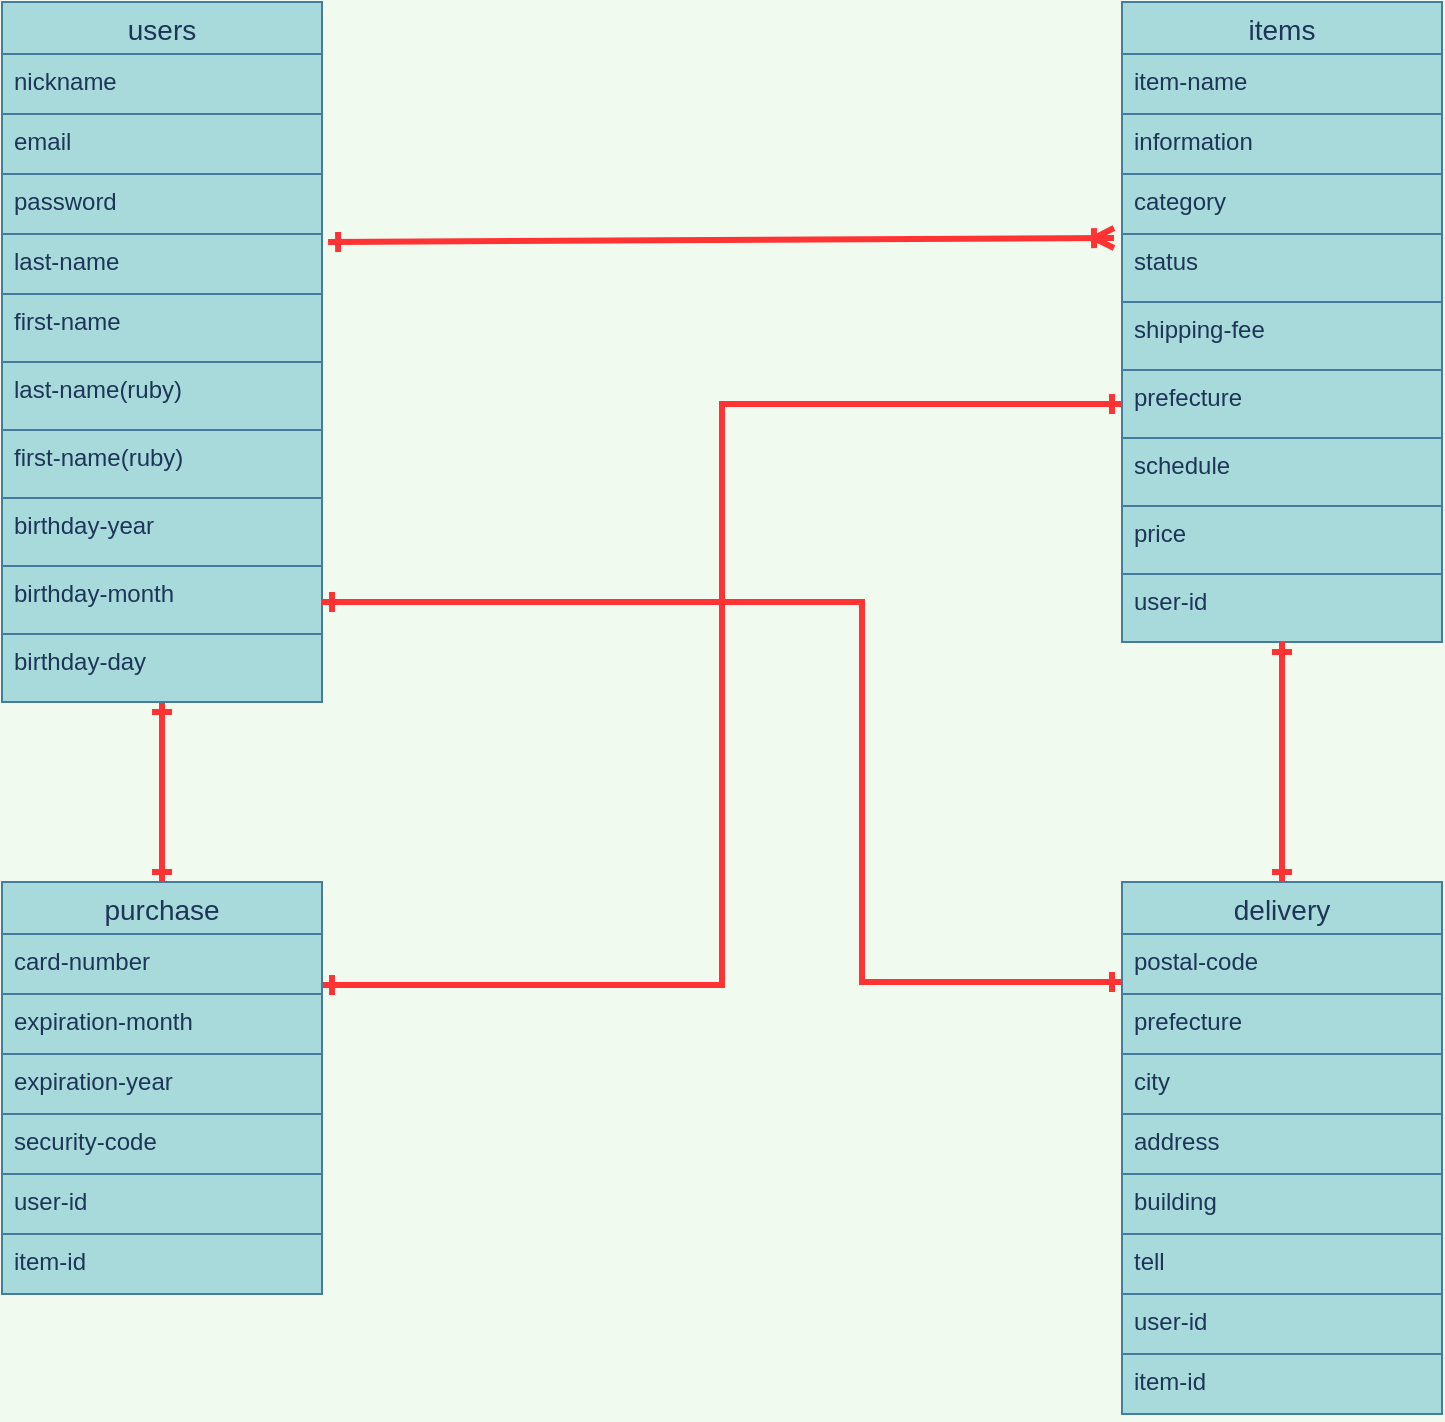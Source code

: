 <mxfile>
    <diagram id="R94taoKARanOBccKUu1p" name="ページ1">
        <mxGraphModel dx="913" dy="3161" grid="1" gridSize="10" guides="1" tooltips="1" connect="1" arrows="1" fold="1" page="1" pageScale="1" pageWidth="1169" pageHeight="827" background="#F1FAEE" math="0" shadow="0">
            <root>
                <mxCell id="0"/>
                <mxCell id="1" parent="0"/>
                <mxCell id="105" style="edgeStyle=orthogonalEdgeStyle;curved=0;rounded=1;sketch=0;orthogonalLoop=1;jettySize=auto;html=1;exitX=0.5;exitY=1;exitDx=0;exitDy=0;strokeColor=#FF3333;fillColor=#A8DADC;fontColor=#FF3333;strokeWidth=3;startArrow=ERone;startFill=0;endArrow=ERone;endFill=0;" edge="1" parent="1" source="2" target="31">
                    <mxGeometry relative="1" as="geometry"/>
                </mxCell>
                <mxCell id="2" value="users" style="swimlane;fontStyle=0;childLayout=stackLayout;horizontal=1;startSize=26;horizontalStack=0;resizeParent=1;resizeParentMax=0;resizeLast=0;collapsible=1;marginBottom=0;align=center;fontSize=14;fillColor=#A8DADC;strokeColor=#457B9D;fontColor=#1D3557;" vertex="1" parent="1">
                    <mxGeometry x="200" y="-2400" width="160" height="350" as="geometry"/>
                </mxCell>
                <mxCell id="3" value="nickname" style="text;strokeColor=#457B9D;fillColor=#A8DADC;spacingLeft=4;spacingRight=4;overflow=hidden;rotatable=0;points=[[0,0.5],[1,0.5]];portConstraint=eastwest;fontSize=12;fontColor=#1D3557;" vertex="1" parent="2">
                    <mxGeometry y="26" width="160" height="30" as="geometry"/>
                </mxCell>
                <mxCell id="7" value="email" style="text;strokeColor=#457B9D;fillColor=#A8DADC;spacingLeft=4;spacingRight=4;overflow=hidden;rotatable=0;points=[[0,0.5],[1,0.5]];portConstraint=eastwest;fontSize=12;fontColor=#1D3557;" vertex="1" parent="2">
                    <mxGeometry y="56" width="160" height="30" as="geometry"/>
                </mxCell>
                <mxCell id="26" value="password" style="text;strokeColor=#457B9D;fillColor=#A8DADC;spacingLeft=4;spacingRight=4;overflow=hidden;rotatable=0;points=[[0,0.5],[1,0.5]];portConstraint=eastwest;fontSize=12;fontColor=#1D3557;" vertex="1" parent="2">
                    <mxGeometry y="86" width="160" height="30" as="geometry"/>
                </mxCell>
                <mxCell id="8" value="last-name" style="text;strokeColor=#457B9D;fillColor=#A8DADC;spacingLeft=4;spacingRight=4;overflow=hidden;rotatable=0;points=[[0,0.5],[1,0.5]];portConstraint=eastwest;fontSize=12;fontColor=#1D3557;" vertex="1" parent="2">
                    <mxGeometry y="116" width="160" height="30" as="geometry"/>
                </mxCell>
                <mxCell id="5" value="first-name" style="text;strokeColor=#457B9D;fillColor=#A8DADC;spacingLeft=4;spacingRight=4;overflow=hidden;rotatable=0;points=[[0,0.5],[1,0.5]];portConstraint=eastwest;fontSize=12;fontColor=#1D3557;" vertex="1" parent="2">
                    <mxGeometry y="146" width="160" height="34" as="geometry"/>
                </mxCell>
                <mxCell id="9" value="last-name(ruby)" style="text;strokeColor=#457B9D;fillColor=#A8DADC;spacingLeft=4;spacingRight=4;overflow=hidden;rotatable=0;points=[[0,0.5],[1,0.5]];portConstraint=eastwest;fontSize=12;fontColor=#1D3557;" vertex="1" parent="2">
                    <mxGeometry y="180" width="160" height="34" as="geometry"/>
                </mxCell>
                <mxCell id="10" value="first-name(ruby)" style="text;strokeColor=#457B9D;fillColor=#A8DADC;spacingLeft=4;spacingRight=4;overflow=hidden;rotatable=0;points=[[0,0.5],[1,0.5]];portConstraint=eastwest;fontSize=12;fontColor=#1D3557;" vertex="1" parent="2">
                    <mxGeometry y="214" width="160" height="34" as="geometry"/>
                </mxCell>
                <mxCell id="11" value="birthday-year" style="text;strokeColor=#457B9D;fillColor=#A8DADC;spacingLeft=4;spacingRight=4;overflow=hidden;rotatable=0;points=[[0,0.5],[1,0.5]];portConstraint=eastwest;fontSize=12;fontColor=#1D3557;" vertex="1" parent="2">
                    <mxGeometry y="248" width="160" height="34" as="geometry"/>
                </mxCell>
                <mxCell id="14" value="birthday-month" style="text;strokeColor=#457B9D;fillColor=#A8DADC;spacingLeft=4;spacingRight=4;overflow=hidden;rotatable=0;points=[[0,0.5],[1,0.5]];portConstraint=eastwest;fontSize=12;fontColor=#1D3557;" vertex="1" parent="2">
                    <mxGeometry y="282" width="160" height="34" as="geometry"/>
                </mxCell>
                <mxCell id="15" value="birthday-day" style="text;strokeColor=#457B9D;fillColor=#A8DADC;spacingLeft=4;spacingRight=4;overflow=hidden;rotatable=0;points=[[0,0.5],[1,0.5]];portConstraint=eastwest;fontSize=12;fontColor=#1D3557;" vertex="1" parent="2">
                    <mxGeometry y="316" width="160" height="34" as="geometry"/>
                </mxCell>
                <mxCell id="16" value="items" style="swimlane;fontStyle=0;childLayout=stackLayout;horizontal=1;startSize=26;horizontalStack=0;resizeParent=1;resizeParentMax=0;resizeLast=0;collapsible=1;marginBottom=0;align=center;fontSize=14;fillColor=#A8DADC;strokeColor=#457B9D;fontColor=#1D3557;" vertex="1" parent="1">
                    <mxGeometry x="760" y="-2400" width="160" height="320" as="geometry"/>
                </mxCell>
                <mxCell id="17" value="item-name" style="text;strokeColor=#457B9D;fillColor=#A8DADC;spacingLeft=4;spacingRight=4;overflow=hidden;rotatable=0;points=[[0,0.5],[1,0.5]];portConstraint=eastwest;fontSize=12;fontColor=#1D3557;" vertex="1" parent="16">
                    <mxGeometry y="26" width="160" height="30" as="geometry"/>
                </mxCell>
                <mxCell id="18" value="information" style="text;strokeColor=#457B9D;fillColor=#A8DADC;spacingLeft=4;spacingRight=4;overflow=hidden;rotatable=0;points=[[0,0.5],[1,0.5]];portConstraint=eastwest;fontSize=12;fontColor=#1D3557;" vertex="1" parent="16">
                    <mxGeometry y="56" width="160" height="30" as="geometry"/>
                </mxCell>
                <mxCell id="19" value="category" style="text;strokeColor=#457B9D;fillColor=#A8DADC;spacingLeft=4;spacingRight=4;overflow=hidden;rotatable=0;points=[[0,0.5],[1,0.5]];portConstraint=eastwest;fontSize=12;fontColor=#1D3557;" vertex="1" parent="16">
                    <mxGeometry y="86" width="160" height="30" as="geometry"/>
                </mxCell>
                <mxCell id="20" value="status" style="text;strokeColor=#457B9D;fillColor=#A8DADC;spacingLeft=4;spacingRight=4;overflow=hidden;rotatable=0;points=[[0,0.5],[1,0.5]];portConstraint=eastwest;fontSize=12;fontColor=#1D3557;" vertex="1" parent="16">
                    <mxGeometry y="116" width="160" height="34" as="geometry"/>
                </mxCell>
                <mxCell id="21" value="shipping-fee" style="text;strokeColor=#457B9D;fillColor=#A8DADC;spacingLeft=4;spacingRight=4;overflow=hidden;rotatable=0;points=[[0,0.5],[1,0.5]];portConstraint=eastwest;fontSize=12;fontColor=#1D3557;" vertex="1" parent="16">
                    <mxGeometry y="150" width="160" height="34" as="geometry"/>
                </mxCell>
                <mxCell id="22" value="prefecture" style="text;strokeColor=#457B9D;fillColor=#A8DADC;spacingLeft=4;spacingRight=4;overflow=hidden;rotatable=0;points=[[0,0.5],[1,0.5]];portConstraint=eastwest;fontSize=12;fontColor=#1D3557;" vertex="1" parent="16">
                    <mxGeometry y="184" width="160" height="34" as="geometry"/>
                </mxCell>
                <mxCell id="23" value="schedule" style="text;strokeColor=#457B9D;fillColor=#A8DADC;spacingLeft=4;spacingRight=4;overflow=hidden;rotatable=0;points=[[0,0.5],[1,0.5]];portConstraint=eastwest;fontSize=12;fontColor=#1D3557;" vertex="1" parent="16">
                    <mxGeometry y="218" width="160" height="34" as="geometry"/>
                </mxCell>
                <mxCell id="24" value="price" style="text;strokeColor=#457B9D;fillColor=#A8DADC;spacingLeft=4;spacingRight=4;overflow=hidden;rotatable=0;points=[[0,0.5],[1,0.5]];portConstraint=eastwest;fontSize=12;fontColor=#1D3557;" vertex="1" parent="16">
                    <mxGeometry y="252" width="160" height="34" as="geometry"/>
                </mxCell>
                <mxCell id="45" value="user-id" style="text;strokeColor=#457B9D;fillColor=#A8DADC;spacingLeft=4;spacingRight=4;overflow=hidden;rotatable=0;points=[[0,0.5],[1,0.5]];portConstraint=eastwest;fontSize=12;fontColor=#1D3557;" vertex="1" parent="16">
                    <mxGeometry y="286" width="160" height="34" as="geometry"/>
                </mxCell>
                <mxCell id="109" style="edgeStyle=orthogonalEdgeStyle;rounded=0;sketch=0;orthogonalLoop=1;jettySize=auto;html=1;exitX=1;exitY=0.25;exitDx=0;exitDy=0;startArrow=ERone;startFill=0;endArrow=ERone;endFill=0;strokeColor=#FF3333;strokeWidth=3;fillColor=#A8DADC;fontColor=#FF3333;entryX=0;entryY=0.5;entryDx=0;entryDy=0;" edge="1" parent="1" source="31" target="22">
                    <mxGeometry relative="1" as="geometry">
                        <mxPoint x="720" y="-2200" as="targetPoint"/>
                    </mxGeometry>
                </mxCell>
                <mxCell id="31" value="purchase" style="swimlane;fontStyle=0;childLayout=stackLayout;horizontal=1;startSize=26;horizontalStack=0;resizeParent=1;resizeParentMax=0;resizeLast=0;collapsible=1;marginBottom=0;align=center;fontSize=14;fillColor=#A8DADC;strokeColor=#457B9D;fontColor=#1D3557;" vertex="1" parent="1">
                    <mxGeometry x="200" y="-1960" width="160" height="206" as="geometry"/>
                </mxCell>
                <mxCell id="32" value="card-number" style="text;strokeColor=#457B9D;fillColor=#A8DADC;spacingLeft=4;spacingRight=4;overflow=hidden;rotatable=0;points=[[0,0.5],[1,0.5]];portConstraint=eastwest;fontSize=12;fontColor=#1D3557;" vertex="1" parent="31">
                    <mxGeometry y="26" width="160" height="30" as="geometry"/>
                </mxCell>
                <mxCell id="33" value="expiration-month" style="text;strokeColor=#457B9D;fillColor=#A8DADC;spacingLeft=4;spacingRight=4;overflow=hidden;rotatable=0;points=[[0,0.5],[1,0.5]];portConstraint=eastwest;fontSize=12;fontColor=#1D3557;" vertex="1" parent="31">
                    <mxGeometry y="56" width="160" height="30" as="geometry"/>
                </mxCell>
                <mxCell id="34" value="expiration-year" style="text;strokeColor=#457B9D;fillColor=#A8DADC;spacingLeft=4;spacingRight=4;overflow=hidden;rotatable=0;points=[[0,0.5],[1,0.5]];portConstraint=eastwest;fontSize=12;fontColor=#1D3557;" vertex="1" parent="31">
                    <mxGeometry y="86" width="160" height="30" as="geometry"/>
                </mxCell>
                <mxCell id="36" value="security-code" style="text;strokeColor=#457B9D;fillColor=#A8DADC;spacingLeft=4;spacingRight=4;overflow=hidden;rotatable=0;points=[[0,0.5],[1,0.5]];portConstraint=eastwest;fontSize=12;fontColor=#1D3557;" vertex="1" parent="31">
                    <mxGeometry y="116" width="160" height="30" as="geometry"/>
                </mxCell>
                <mxCell id="83" value="user-id" style="text;strokeColor=#457B9D;fillColor=#A8DADC;spacingLeft=4;spacingRight=4;overflow=hidden;rotatable=0;points=[[0,0.5],[1,0.5]];portConstraint=eastwest;fontSize=12;fontColor=#1D3557;" vertex="1" parent="31">
                    <mxGeometry y="146" width="160" height="30" as="geometry"/>
                </mxCell>
                <mxCell id="84" value="item-id" style="text;strokeColor=#457B9D;fillColor=#A8DADC;spacingLeft=4;spacingRight=4;overflow=hidden;rotatable=0;points=[[0,0.5],[1,0.5]];portConstraint=eastwest;fontSize=12;fontColor=#1D3557;" vertex="1" parent="31">
                    <mxGeometry y="176" width="160" height="30" as="geometry"/>
                </mxCell>
                <mxCell id="106" style="edgeStyle=orthogonalEdgeStyle;curved=0;rounded=1;sketch=0;orthogonalLoop=1;jettySize=auto;html=1;exitX=0.5;exitY=0;exitDx=0;exitDy=0;entryX=0.5;entryY=1;entryDx=0;entryDy=0;startArrow=ERone;startFill=0;endArrow=ERone;endFill=0;strokeColor=#FF3333;strokeWidth=3;fillColor=#A8DADC;fontColor=#FF3333;" edge="1" parent="1" source="68" target="16">
                    <mxGeometry relative="1" as="geometry"/>
                </mxCell>
                <mxCell id="68" value="delivery" style="swimlane;fontStyle=0;childLayout=stackLayout;horizontal=1;startSize=26;horizontalStack=0;resizeParent=1;resizeParentMax=0;resizeLast=0;collapsible=1;marginBottom=0;align=center;fontSize=14;fillColor=#A8DADC;strokeColor=#457B9D;fontColor=#1D3557;" vertex="1" parent="1">
                    <mxGeometry x="760" y="-1960" width="160" height="266" as="geometry"/>
                </mxCell>
                <mxCell id="73" value="postal-code" style="text;strokeColor=#457B9D;fillColor=#A8DADC;spacingLeft=4;spacingRight=4;overflow=hidden;rotatable=0;points=[[0,0.5],[1,0.5]];portConstraint=eastwest;fontSize=12;fontColor=#1D3557;" vertex="1" parent="68">
                    <mxGeometry y="26" width="160" height="30" as="geometry"/>
                </mxCell>
                <mxCell id="74" value="prefecture" style="text;strokeColor=#457B9D;fillColor=#A8DADC;spacingLeft=4;spacingRight=4;overflow=hidden;rotatable=0;points=[[0,0.5],[1,0.5]];portConstraint=eastwest;fontSize=12;fontColor=#1D3557;" vertex="1" parent="68">
                    <mxGeometry y="56" width="160" height="30" as="geometry"/>
                </mxCell>
                <mxCell id="75" value="city" style="text;strokeColor=#457B9D;fillColor=#A8DADC;spacingLeft=4;spacingRight=4;overflow=hidden;rotatable=0;points=[[0,0.5],[1,0.5]];portConstraint=eastwest;fontSize=12;fontColor=#1D3557;" vertex="1" parent="68">
                    <mxGeometry y="86" width="160" height="30" as="geometry"/>
                </mxCell>
                <mxCell id="76" value="address" style="text;strokeColor=#457B9D;fillColor=#A8DADC;spacingLeft=4;spacingRight=4;overflow=hidden;rotatable=0;points=[[0,0.5],[1,0.5]];portConstraint=eastwest;fontSize=12;fontColor=#1D3557;" vertex="1" parent="68">
                    <mxGeometry y="116" width="160" height="30" as="geometry"/>
                </mxCell>
                <mxCell id="77" value="building" style="text;strokeColor=#457B9D;fillColor=#A8DADC;spacingLeft=4;spacingRight=4;overflow=hidden;rotatable=0;points=[[0,0.5],[1,0.5]];portConstraint=eastwest;fontSize=12;fontColor=#1D3557;" vertex="1" parent="68">
                    <mxGeometry y="146" width="160" height="30" as="geometry"/>
                </mxCell>
                <mxCell id="78" value="tell" style="text;strokeColor=#457B9D;fillColor=#A8DADC;spacingLeft=4;spacingRight=4;overflow=hidden;rotatable=0;points=[[0,0.5],[1,0.5]];portConstraint=eastwest;fontSize=12;fontColor=#1D3557;" vertex="1" parent="68">
                    <mxGeometry y="176" width="160" height="30" as="geometry"/>
                </mxCell>
                <mxCell id="79" value="user-id" style="text;strokeColor=#457B9D;fillColor=#A8DADC;spacingLeft=4;spacingRight=4;overflow=hidden;rotatable=0;points=[[0,0.5],[1,0.5]];portConstraint=eastwest;fontSize=12;fontColor=#1D3557;" vertex="1" parent="68">
                    <mxGeometry y="206" width="160" height="30" as="geometry"/>
                </mxCell>
                <mxCell id="80" value="item-id" style="text;strokeColor=#457B9D;fillColor=#A8DADC;spacingLeft=4;spacingRight=4;overflow=hidden;rotatable=0;points=[[0,0.5],[1,0.5]];portConstraint=eastwest;fontSize=12;fontColor=#1D3557;" vertex="1" parent="68">
                    <mxGeometry y="236" width="160" height="30" as="geometry"/>
                </mxCell>
                <mxCell id="90" value="" style="endArrow=ERoneToMany;html=1;rounded=0;strokeWidth=3;entryX=-0.025;entryY=0.059;entryDx=0;entryDy=0;entryPerimeter=0;startArrow=ERone;startFill=0;endFill=0;exitX=1.019;exitY=0.133;exitDx=0;exitDy=0;exitPerimeter=0;labelBackgroundColor=#F1FAEE;fontColor=#1D3557;strokeColor=#FF3333;" edge="1" parent="1" source="8" target="20">
                    <mxGeometry relative="1" as="geometry">
                        <mxPoint x="240" y="-2360" as="sourcePoint"/>
                        <mxPoint x="400" y="-2360" as="targetPoint"/>
                    </mxGeometry>
                </mxCell>
                <mxCell id="107" style="edgeStyle=orthogonalEdgeStyle;rounded=0;sketch=0;orthogonalLoop=1;jettySize=auto;html=1;startArrow=ERone;startFill=0;endArrow=ERone;endFill=0;strokeColor=#FF3333;strokeWidth=3;fillColor=#A8DADC;fontColor=#FF3333;" edge="1" parent="1">
                    <mxGeometry relative="1" as="geometry">
                        <mxPoint x="360" y="-2100" as="sourcePoint"/>
                        <mxPoint x="760" y="-1910" as="targetPoint"/>
                        <Array as="points">
                            <mxPoint x="630" y="-2100"/>
                            <mxPoint x="630" y="-1910"/>
                        </Array>
                    </mxGeometry>
                </mxCell>
            </root>
        </mxGraphModel>
    </diagram>
</mxfile>